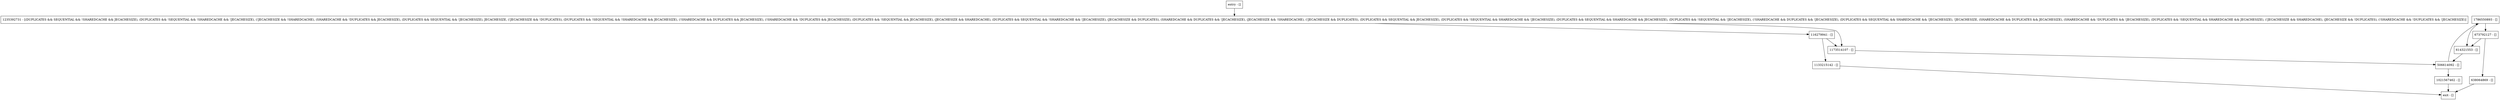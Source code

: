 digraph <init> {
node [shape=record];
1786550893 [label="1786550893 - []"];
1133215142 [label="1133215142 - []"];
638064869 [label="638064869 - []"];
1021567462 [label="1021567462 - []"];
116279941 [label="116279941 - []"];
506614092 [label="506614092 - []"];
entry [label="entry - []"];
exit [label="exit - []"];
614321553 [label="614321553 - []"];
1235392731 [label="1235392731 - [(DUPLICATES && SEQUENTIAL && !SHAREDCACHE && JECACHESIZE), (DUPLICATES && !SEQUENTIAL && !SHAREDCACHE && !JECACHESIZE), (!JECACHESIZE && !SHAREDCACHE), (SHAREDCACHE && !DUPLICATES && JECACHESIZE), (DUPLICATES && SEQUENTIAL && !JECACHESIZE), JECACHESIZE, (!JECACHESIZE && !DUPLICATES), (DUPLICATES && !SEQUENTIAL && !SHAREDCACHE && JECACHESIZE), (!SHAREDCACHE && DUPLICATES && JECACHESIZE), (!SHAREDCACHE && !DUPLICATES && JECACHESIZE), (DUPLICATES && !SEQUENTIAL && JECACHESIZE), (JECACHESIZE && SHAREDCACHE), (DUPLICATES && SEQUENTIAL && !SHAREDCACHE && !JECACHESIZE), (JECACHESIZE && DUPLICATES), (SHAREDCACHE && DUPLICATES && !JECACHESIZE), (JECACHESIZE && !SHAREDCACHE), (!JECACHESIZE && DUPLICATES), (DUPLICATES && SEQUENTIAL && JECACHESIZE), (DUPLICATES && !SEQUENTIAL && SHAREDCACHE && !JECACHESIZE), (DUPLICATES && SEQUENTIAL && SHAREDCACHE && JECACHESIZE), (DUPLICATES && !SEQUENTIAL && !JECACHESIZE), (!SHAREDCACHE && DUPLICATES && !JECACHESIZE), (DUPLICATES && SEQUENTIAL && SHAREDCACHE && !JECACHESIZE), !JECACHESIZE, (SHAREDCACHE && DUPLICATES && JECACHESIZE), (SHAREDCACHE && !DUPLICATES && !JECACHESIZE), (DUPLICATES && !SEQUENTIAL && SHAREDCACHE && JECACHESIZE), (!JECACHESIZE && SHAREDCACHE), (JECACHESIZE && !DUPLICATES), (!SHAREDCACHE && !DUPLICATES && !JECACHESIZE)]"];
673792127 [label="673792127 - []"];
1173514107 [label="1173514107 - []"];
entry;
exit;
1786550893 -> 614321553;
1786550893 -> 673792127;
1133215142 -> exit;
638064869 -> exit;
1021567462 -> exit;
116279941 -> 1133215142;
116279941 -> 1173514107;
506614092 -> 1786550893;
506614092 -> 1021567462;
entry -> 1235392731;
614321553 -> 506614092;
1235392731 -> 1173514107;
1235392731 -> 116279941;
673792127 -> 614321553;
673792127 -> 638064869;
1173514107 -> 506614092;
}
